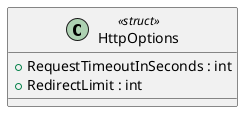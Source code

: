 @startuml
class HttpOptions <<struct>> {
    + RequestTimeoutInSeconds : int
    + RedirectLimit : int
}
@enduml
